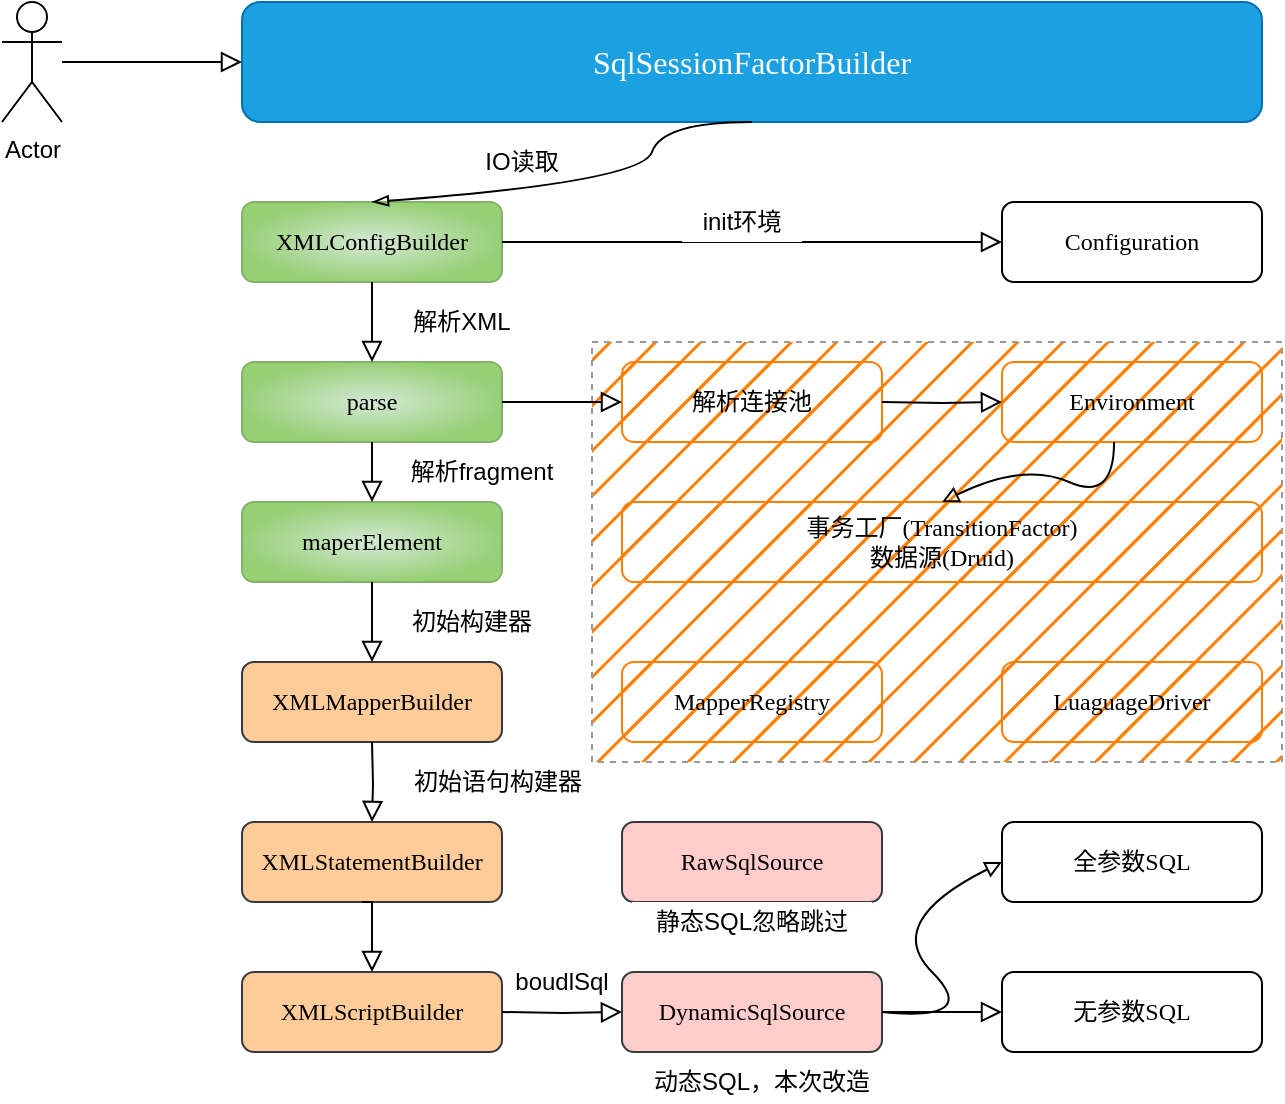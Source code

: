 <mxfile version="25.0.3">
  <diagram id="C5RBs43oDa-KdzZeNtuy" name="Page-1">
    <mxGraphModel dx="1098" dy="574" grid="1" gridSize="10" guides="1" tooltips="1" connect="1" arrows="1" fold="1" page="1" pageScale="1" pageWidth="827" pageHeight="1169" math="0" shadow="0">
      <root>
        <mxCell id="WIyWlLk6GJQsqaUBKTNV-0" />
        <mxCell id="WIyWlLk6GJQsqaUBKTNV-1" parent="WIyWlLk6GJQsqaUBKTNV-0" />
        <mxCell id="Js1fneWw51zdOUYzD7Qs-46" value="boudlSql" style="rounded=0;whiteSpace=wrap;html=1;strokeColor=none;" vertex="1" parent="WIyWlLk6GJQsqaUBKTNV-1">
          <mxGeometry x="290" y="1020" width="80" height="20" as="geometry" />
        </mxCell>
        <mxCell id="Js1fneWw51zdOUYzD7Qs-23" value="" style="rounded=0;whiteSpace=wrap;html=1;dashed=1;strokeColor=#999999;fillStyle=hatch;fillColor=#FF8000;" vertex="1" parent="WIyWlLk6GJQsqaUBKTNV-1">
          <mxGeometry x="345" y="710" width="345" height="210" as="geometry" />
        </mxCell>
        <mxCell id="Js1fneWw51zdOUYzD7Qs-0" value="Actor" style="shape=umlActor;verticalLabelPosition=bottom;verticalAlign=top;html=1;outlineConnect=0;" vertex="1" parent="WIyWlLk6GJQsqaUBKTNV-1">
          <mxGeometry x="50" y="540" width="30" height="60" as="geometry" />
        </mxCell>
        <mxCell id="Js1fneWw51zdOUYzD7Qs-3" value="&lt;font style=&quot;font-size: 16px;&quot; face=&quot;Comic Sans MS&quot;&gt;SqlSessionFactorBuilder&lt;/font&gt;" style="rounded=1;whiteSpace=wrap;html=1;fontSize=12;glass=0;strokeWidth=1;shadow=0;fillColor=#1ba1e2;fontColor=#ffffff;strokeColor=#006EAF;" vertex="1" parent="WIyWlLk6GJQsqaUBKTNV-1">
          <mxGeometry x="170" y="540" width="510" height="60" as="geometry" />
        </mxCell>
        <mxCell id="Js1fneWw51zdOUYzD7Qs-4" value="" style="rounded=0;html=1;jettySize=auto;orthogonalLoop=1;fontSize=11;endArrow=block;endFill=0;endSize=8;strokeWidth=1;shadow=0;labelBackgroundColor=none;edgeStyle=orthogonalEdgeStyle;entryX=0;entryY=0.5;entryDx=0;entryDy=0;" edge="1" parent="WIyWlLk6GJQsqaUBKTNV-1" source="Js1fneWw51zdOUYzD7Qs-0" target="Js1fneWw51zdOUYzD7Qs-3">
          <mxGeometry x="0.333" y="20" relative="1" as="geometry">
            <mxPoint as="offset" />
            <mxPoint x="230" y="380" as="sourcePoint" />
            <mxPoint x="230" y="440" as="targetPoint" />
          </mxGeometry>
        </mxCell>
        <mxCell id="Js1fneWw51zdOUYzD7Qs-5" value="&lt;font face=&quot;Comic Sans MS&quot;&gt;XMLConfigBuilder&lt;/font&gt;" style="rounded=1;whiteSpace=wrap;html=1;fontSize=12;glass=0;strokeWidth=1;shadow=0;gradientDirection=radial;fillStyle=hatch;fillColor=#d5e8d4;strokeColor=#82b366;gradientColor=#97d077;" vertex="1" parent="WIyWlLk6GJQsqaUBKTNV-1">
          <mxGeometry x="170" y="640" width="130" height="40" as="geometry" />
        </mxCell>
        <mxCell id="Js1fneWw51zdOUYzD7Qs-6" value="" style="curved=1;endArrow=blockThin;html=1;rounded=0;exitX=0.5;exitY=1;exitDx=0;exitDy=0;entryX=0.5;entryY=0;entryDx=0;entryDy=0;endFill=0;" edge="1" parent="WIyWlLk6GJQsqaUBKTNV-1" source="Js1fneWw51zdOUYzD7Qs-3" target="Js1fneWw51zdOUYzD7Qs-5">
          <mxGeometry width="50" height="50" relative="1" as="geometry">
            <mxPoint x="390" y="720" as="sourcePoint" />
            <mxPoint x="440" y="670" as="targetPoint" />
            <Array as="points">
              <mxPoint x="380" y="600" />
              <mxPoint x="370" y="630" />
            </Array>
          </mxGeometry>
        </mxCell>
        <mxCell id="Js1fneWw51zdOUYzD7Qs-7" value="IO读取" style="rounded=0;whiteSpace=wrap;html=1;strokeColor=none;" vertex="1" parent="WIyWlLk6GJQsqaUBKTNV-1">
          <mxGeometry x="290" y="610" width="40" height="20" as="geometry" />
        </mxCell>
        <mxCell id="Js1fneWw51zdOUYzD7Qs-10" value="&lt;font face=&quot;Comic Sans MS&quot;&gt;Configuration&lt;/font&gt;" style="rounded=1;whiteSpace=wrap;html=1;fontSize=12;glass=0;strokeWidth=1;shadow=0;gradientDirection=radial;fillStyle=hatch;fillColor=none;strokeColor=#000000;" vertex="1" parent="WIyWlLk6GJQsqaUBKTNV-1">
          <mxGeometry x="550" y="640" width="130" height="40" as="geometry" />
        </mxCell>
        <mxCell id="Js1fneWw51zdOUYzD7Qs-12" value="" style="rounded=0;html=1;jettySize=auto;orthogonalLoop=1;fontSize=11;endArrow=block;endFill=0;endSize=8;strokeWidth=1;shadow=0;labelBackgroundColor=none;edgeStyle=orthogonalEdgeStyle;entryX=0;entryY=0.5;entryDx=0;entryDy=0;exitX=1;exitY=0.5;exitDx=0;exitDy=0;" edge="1" parent="WIyWlLk6GJQsqaUBKTNV-1" source="Js1fneWw51zdOUYzD7Qs-5" target="Js1fneWw51zdOUYzD7Qs-10">
          <mxGeometry x="0.333" y="20" relative="1" as="geometry">
            <mxPoint as="offset" />
            <mxPoint x="90" y="580" as="sourcePoint" />
            <mxPoint x="180" y="580" as="targetPoint" />
          </mxGeometry>
        </mxCell>
        <mxCell id="Js1fneWw51zdOUYzD7Qs-13" value="init环境" style="rounded=0;whiteSpace=wrap;html=1;strokeColor=none;" vertex="1" parent="WIyWlLk6GJQsqaUBKTNV-1">
          <mxGeometry x="390" y="640" width="60" height="20" as="geometry" />
        </mxCell>
        <mxCell id="Js1fneWw51zdOUYzD7Qs-14" value="&lt;font face=&quot;Comic Sans MS&quot;&gt;parse&lt;/font&gt;" style="rounded=1;whiteSpace=wrap;html=1;fontSize=12;glass=0;strokeWidth=1;shadow=0;gradientDirection=radial;fillStyle=hatch;fillColor=#d5e8d4;strokeColor=#82b366;gradientColor=#97d077;" vertex="1" parent="WIyWlLk6GJQsqaUBKTNV-1">
          <mxGeometry x="170" y="720" width="130" height="40" as="geometry" />
        </mxCell>
        <mxCell id="Js1fneWw51zdOUYzD7Qs-15" value="" style="rounded=0;html=1;jettySize=auto;orthogonalLoop=1;fontSize=11;endArrow=block;endFill=0;endSize=8;strokeWidth=1;shadow=0;labelBackgroundColor=none;edgeStyle=orthogonalEdgeStyle;entryX=0.5;entryY=0;entryDx=0;entryDy=0;exitX=0.5;exitY=1;exitDx=0;exitDy=0;" edge="1" parent="WIyWlLk6GJQsqaUBKTNV-1" source="Js1fneWw51zdOUYzD7Qs-5" target="Js1fneWw51zdOUYzD7Qs-14">
          <mxGeometry x="0.333" y="20" relative="1" as="geometry">
            <mxPoint as="offset" />
            <mxPoint x="90" y="580" as="sourcePoint" />
            <mxPoint x="180" y="580" as="targetPoint" />
          </mxGeometry>
        </mxCell>
        <mxCell id="Js1fneWw51zdOUYzD7Qs-16" value="&lt;font face=&quot;Comic Sans MS&quot;&gt;解析连接池&lt;/font&gt;" style="rounded=1;whiteSpace=wrap;html=1;fontSize=12;glass=0;strokeWidth=1;shadow=0;gradientDirection=radial;fillStyle=hatch;fillColor=#FF8000;strokeColor=#FF8000;gradientColor=none;" vertex="1" parent="WIyWlLk6GJQsqaUBKTNV-1">
          <mxGeometry x="360" y="720" width="130" height="40" as="geometry" />
        </mxCell>
        <mxCell id="Js1fneWw51zdOUYzD7Qs-17" value="&lt;font face=&quot;Comic Sans MS&quot;&gt;Environment&lt;/font&gt;" style="rounded=1;whiteSpace=wrap;html=1;fontSize=12;glass=0;strokeWidth=1;shadow=0;gradientDirection=radial;fillStyle=hatch;fillColor=#FF8000;strokeColor=#FF8000;gradientColor=none;" vertex="1" parent="WIyWlLk6GJQsqaUBKTNV-1">
          <mxGeometry x="550" y="720" width="130" height="40" as="geometry" />
        </mxCell>
        <mxCell id="Js1fneWw51zdOUYzD7Qs-18" value="&lt;font face=&quot;Comic Sans MS&quot;&gt;事务工厂(TransitionFactor)&lt;br&gt;数据源(Druid)&lt;/font&gt;" style="rounded=1;whiteSpace=wrap;html=1;fontSize=12;glass=0;strokeWidth=1;shadow=0;gradientDirection=radial;fillStyle=hatch;fillColor=#FF8000;strokeColor=#FF8000;gradientColor=none;" vertex="1" parent="WIyWlLk6GJQsqaUBKTNV-1">
          <mxGeometry x="360" y="790" width="320" height="40" as="geometry" />
        </mxCell>
        <mxCell id="Js1fneWw51zdOUYzD7Qs-19" value="" style="rounded=0;html=1;jettySize=auto;orthogonalLoop=1;fontSize=11;endArrow=block;endFill=0;endSize=8;strokeWidth=1;shadow=0;labelBackgroundColor=none;edgeStyle=orthogonalEdgeStyle;entryX=0;entryY=0.5;entryDx=0;entryDy=0;exitX=1;exitY=0.5;exitDx=0;exitDy=0;" edge="1" parent="WIyWlLk6GJQsqaUBKTNV-1" source="Js1fneWw51zdOUYzD7Qs-14" target="Js1fneWw51zdOUYzD7Qs-16">
          <mxGeometry x="0.333" y="20" relative="1" as="geometry">
            <mxPoint as="offset" />
            <mxPoint x="245" y="690" as="sourcePoint" />
            <mxPoint x="245" y="730" as="targetPoint" />
          </mxGeometry>
        </mxCell>
        <mxCell id="Js1fneWw51zdOUYzD7Qs-20" value="" style="rounded=0;html=1;jettySize=auto;orthogonalLoop=1;fontSize=11;endArrow=block;endFill=0;endSize=8;strokeWidth=1;shadow=0;labelBackgroundColor=none;edgeStyle=orthogonalEdgeStyle;entryX=0;entryY=0.5;entryDx=0;entryDy=0;" edge="1" parent="WIyWlLk6GJQsqaUBKTNV-1" target="Js1fneWw51zdOUYzD7Qs-17">
          <mxGeometry x="0.333" y="20" relative="1" as="geometry">
            <mxPoint as="offset" />
            <mxPoint x="490" y="740" as="sourcePoint" />
            <mxPoint x="370" y="750" as="targetPoint" />
          </mxGeometry>
        </mxCell>
        <mxCell id="Js1fneWw51zdOUYzD7Qs-22" value="" style="curved=1;endArrow=block;html=1;rounded=0;exitX=0.5;exitY=1;exitDx=0;exitDy=0;entryX=0.528;entryY=0;entryDx=0;entryDy=0;entryPerimeter=0;endFill=0;" edge="1" parent="WIyWlLk6GJQsqaUBKTNV-1">
          <mxGeometry width="50" height="50" relative="1" as="geometry">
            <mxPoint x="606.04" y="760" as="sourcePoint" />
            <mxPoint x="520" y="790" as="targetPoint" />
            <Array as="points">
              <mxPoint x="606" y="790" />
              <mxPoint x="561.04" y="770" />
            </Array>
          </mxGeometry>
        </mxCell>
        <mxCell id="Js1fneWw51zdOUYzD7Qs-24" value="&lt;font face=&quot;Comic Sans MS&quot;&gt;maperElement&lt;/font&gt;" style="rounded=1;whiteSpace=wrap;html=1;fontSize=12;glass=0;strokeWidth=1;shadow=0;gradientDirection=radial;fillStyle=hatch;fillColor=#d5e8d4;strokeColor=#82b366;gradientColor=#97d077;" vertex="1" parent="WIyWlLk6GJQsqaUBKTNV-1">
          <mxGeometry x="170" y="790" width="130" height="40" as="geometry" />
        </mxCell>
        <mxCell id="Js1fneWw51zdOUYzD7Qs-25" value="" style="rounded=0;html=1;jettySize=auto;orthogonalLoop=1;fontSize=11;endArrow=block;endFill=0;endSize=8;strokeWidth=1;shadow=0;labelBackgroundColor=none;edgeStyle=orthogonalEdgeStyle;entryX=0.5;entryY=0;entryDx=0;entryDy=0;exitX=0.5;exitY=1;exitDx=0;exitDy=0;" edge="1" parent="WIyWlLk6GJQsqaUBKTNV-1" source="Js1fneWw51zdOUYzD7Qs-14" target="Js1fneWw51zdOUYzD7Qs-24">
          <mxGeometry x="0.333" y="20" relative="1" as="geometry">
            <mxPoint as="offset" />
            <mxPoint x="245" y="690" as="sourcePoint" />
            <mxPoint x="245" y="730" as="targetPoint" />
          </mxGeometry>
        </mxCell>
        <mxCell id="Js1fneWw51zdOUYzD7Qs-26" value="解析XML" style="rounded=0;whiteSpace=wrap;html=1;strokeColor=none;" vertex="1" parent="WIyWlLk6GJQsqaUBKTNV-1">
          <mxGeometry x="240" y="690" width="80" height="20" as="geometry" />
        </mxCell>
        <mxCell id="Js1fneWw51zdOUYzD7Qs-27" value="解析fragment" style="rounded=0;whiteSpace=wrap;html=1;strokeColor=none;" vertex="1" parent="WIyWlLk6GJQsqaUBKTNV-1">
          <mxGeometry x="250" y="765" width="80" height="20" as="geometry" />
        </mxCell>
        <mxCell id="Js1fneWw51zdOUYzD7Qs-28" value="&lt;font face=&quot;Comic Sans MS&quot;&gt;XMLMapperBuilder&lt;/font&gt;" style="rounded=1;whiteSpace=wrap;html=1;fontSize=12;glass=0;strokeWidth=1;shadow=0;gradientDirection=radial;fillStyle=auto;fillColor=#ffcc99;strokeColor=#36393d;" vertex="1" parent="WIyWlLk6GJQsqaUBKTNV-1">
          <mxGeometry x="170" y="870" width="130" height="40" as="geometry" />
        </mxCell>
        <mxCell id="Js1fneWw51zdOUYzD7Qs-29" value="" style="rounded=0;html=1;jettySize=auto;orthogonalLoop=1;fontSize=11;endArrow=block;endFill=0;endSize=8;strokeWidth=1;shadow=0;labelBackgroundColor=none;edgeStyle=orthogonalEdgeStyle;exitX=0.5;exitY=1;exitDx=0;exitDy=0;" edge="1" parent="WIyWlLk6GJQsqaUBKTNV-1" source="Js1fneWw51zdOUYzD7Qs-24" target="Js1fneWw51zdOUYzD7Qs-28">
          <mxGeometry x="0.333" y="20" relative="1" as="geometry">
            <mxPoint as="offset" />
            <mxPoint x="245" y="770" as="sourcePoint" />
            <mxPoint x="245" y="800" as="targetPoint" />
          </mxGeometry>
        </mxCell>
        <mxCell id="Js1fneWw51zdOUYzD7Qs-30" value="&lt;font face=&quot;Comic Sans MS&quot;&gt;XMLStatementBuilder&lt;/font&gt;" style="rounded=1;whiteSpace=wrap;html=1;fontSize=12;glass=0;strokeWidth=1;shadow=0;gradientDirection=radial;fillStyle=auto;fillColor=#ffcc99;strokeColor=#36393d;" vertex="1" parent="WIyWlLk6GJQsqaUBKTNV-1">
          <mxGeometry x="170" y="950" width="130" height="40" as="geometry" />
        </mxCell>
        <mxCell id="Js1fneWw51zdOUYzD7Qs-31" value="" style="rounded=0;html=1;jettySize=auto;orthogonalLoop=1;fontSize=11;endArrow=block;endFill=0;endSize=8;strokeWidth=1;shadow=0;labelBackgroundColor=none;edgeStyle=orthogonalEdgeStyle;" edge="1" parent="WIyWlLk6GJQsqaUBKTNV-1" target="Js1fneWw51zdOUYzD7Qs-30">
          <mxGeometry x="0.333" y="20" relative="1" as="geometry">
            <mxPoint as="offset" />
            <mxPoint x="235" y="910" as="sourcePoint" />
            <mxPoint x="245" y="880" as="targetPoint" />
          </mxGeometry>
        </mxCell>
        <mxCell id="Js1fneWw51zdOUYzD7Qs-32" value="&lt;font face=&quot;Comic Sans MS&quot;&gt;MapperRegistry&lt;/font&gt;" style="rounded=1;whiteSpace=wrap;html=1;fontSize=12;glass=0;strokeWidth=1;shadow=0;gradientDirection=radial;fillStyle=hatch;fillColor=#FF8000;strokeColor=#FF8000;gradientColor=none;" vertex="1" parent="WIyWlLk6GJQsqaUBKTNV-1">
          <mxGeometry x="360" y="870" width="130" height="40" as="geometry" />
        </mxCell>
        <mxCell id="Js1fneWw51zdOUYzD7Qs-33" value="&lt;font face=&quot;Comic Sans MS&quot;&gt;LuaguageDriver&lt;/font&gt;" style="rounded=1;whiteSpace=wrap;html=1;fontSize=12;glass=0;strokeWidth=1;shadow=0;gradientDirection=radial;fillStyle=hatch;fillColor=#FF8000;strokeColor=#FF8000;gradientColor=none;" vertex="1" parent="WIyWlLk6GJQsqaUBKTNV-1">
          <mxGeometry x="550" y="870" width="130" height="40" as="geometry" />
        </mxCell>
        <mxCell id="Js1fneWw51zdOUYzD7Qs-34" value="初始构建器" style="rounded=0;whiteSpace=wrap;html=1;strokeColor=none;" vertex="1" parent="WIyWlLk6GJQsqaUBKTNV-1">
          <mxGeometry x="245" y="840" width="80" height="20" as="geometry" />
        </mxCell>
        <mxCell id="Js1fneWw51zdOUYzD7Qs-35" value="初始语句构建器" style="rounded=0;whiteSpace=wrap;html=1;strokeColor=none;" vertex="1" parent="WIyWlLk6GJQsqaUBKTNV-1">
          <mxGeometry x="253" y="920" width="90" height="20" as="geometry" />
        </mxCell>
        <mxCell id="Js1fneWw51zdOUYzD7Qs-41" value="&lt;font face=&quot;Comic Sans MS&quot;&gt;XMLScriptBuilder&lt;/font&gt;" style="rounded=1;whiteSpace=wrap;html=1;fontSize=12;glass=0;strokeWidth=1;shadow=0;gradientDirection=radial;fillStyle=auto;fillColor=#ffcc99;strokeColor=#36393d;" vertex="1" parent="WIyWlLk6GJQsqaUBKTNV-1">
          <mxGeometry x="170" y="1025" width="130" height="40" as="geometry" />
        </mxCell>
        <mxCell id="Js1fneWw51zdOUYzD7Qs-43" value="" style="rounded=0;html=1;jettySize=auto;orthogonalLoop=1;fontSize=11;endArrow=block;endFill=0;endSize=8;strokeWidth=1;shadow=0;labelBackgroundColor=none;edgeStyle=orthogonalEdgeStyle;entryX=0.5;entryY=0;entryDx=0;entryDy=0;exitX=0.462;exitY=1;exitDx=0;exitDy=0;exitPerimeter=0;" edge="1" parent="WIyWlLk6GJQsqaUBKTNV-1" source="Js1fneWw51zdOUYzD7Qs-30" target="Js1fneWw51zdOUYzD7Qs-41">
          <mxGeometry x="0.333" y="20" relative="1" as="geometry">
            <mxPoint as="offset" />
            <mxPoint x="245" y="920" as="sourcePoint" />
            <mxPoint x="245" y="960" as="targetPoint" />
          </mxGeometry>
        </mxCell>
        <mxCell id="Js1fneWw51zdOUYzD7Qs-44" value="&lt;font face=&quot;Comic Sans MS&quot;&gt;DynamicSqlSource&lt;/font&gt;" style="rounded=1;whiteSpace=wrap;html=1;fontSize=12;glass=0;strokeWidth=1;shadow=0;gradientDirection=radial;fillStyle=auto;fillColor=#ffcccc;strokeColor=#36393d;" vertex="1" parent="WIyWlLk6GJQsqaUBKTNV-1">
          <mxGeometry x="360" y="1025" width="130" height="40" as="geometry" />
        </mxCell>
        <mxCell id="Js1fneWw51zdOUYzD7Qs-45" value="" style="rounded=0;html=1;jettySize=auto;orthogonalLoop=1;fontSize=11;endArrow=block;endFill=0;endSize=8;strokeWidth=1;shadow=0;labelBackgroundColor=none;edgeStyle=orthogonalEdgeStyle;entryX=0;entryY=0.5;entryDx=0;entryDy=0;" edge="1" parent="WIyWlLk6GJQsqaUBKTNV-1" target="Js1fneWw51zdOUYzD7Qs-44">
          <mxGeometry x="0.333" y="20" relative="1" as="geometry">
            <mxPoint as="offset" />
            <mxPoint x="300" y="1045" as="sourcePoint" />
            <mxPoint x="245" y="1035" as="targetPoint" />
          </mxGeometry>
        </mxCell>
        <mxCell id="Js1fneWw51zdOUYzD7Qs-47" value="&lt;font face=&quot;Comic Sans MS&quot;&gt;RawSqlSource&lt;/font&gt;" style="rounded=1;whiteSpace=wrap;html=1;fontSize=12;glass=0;strokeWidth=1;shadow=0;gradientDirection=radial;fillStyle=auto;fillColor=#ffcccc;strokeColor=#36393d;" vertex="1" parent="WIyWlLk6GJQsqaUBKTNV-1">
          <mxGeometry x="360" y="950" width="130" height="40" as="geometry" />
        </mxCell>
        <mxCell id="Js1fneWw51zdOUYzD7Qs-49" value="动态SQL，本次改造" style="rounded=0;whiteSpace=wrap;html=1;strokeColor=none;" vertex="1" parent="WIyWlLk6GJQsqaUBKTNV-1">
          <mxGeometry x="370" y="1070" width="120" height="20" as="geometry" />
        </mxCell>
        <mxCell id="Js1fneWw51zdOUYzD7Qs-50" value="静态SQL忽略跳过" style="rounded=0;whiteSpace=wrap;html=1;strokeColor=none;" vertex="1" parent="WIyWlLk6GJQsqaUBKTNV-1">
          <mxGeometry x="365" y="990" width="120" height="20" as="geometry" />
        </mxCell>
        <mxCell id="Js1fneWw51zdOUYzD7Qs-51" value="&lt;font face=&quot;Comic Sans MS&quot;&gt;全参数SQL&lt;/font&gt;" style="rounded=1;whiteSpace=wrap;html=1;fontSize=12;glass=0;strokeWidth=1;shadow=0;gradientDirection=radial;fillStyle=auto;" vertex="1" parent="WIyWlLk6GJQsqaUBKTNV-1">
          <mxGeometry x="550" y="950" width="130" height="40" as="geometry" />
        </mxCell>
        <mxCell id="Js1fneWw51zdOUYzD7Qs-52" value="&lt;font face=&quot;Comic Sans MS&quot;&gt;无参数SQL&lt;/font&gt;" style="rounded=1;whiteSpace=wrap;html=1;fontSize=12;glass=0;strokeWidth=1;shadow=0;gradientDirection=radial;fillStyle=auto;" vertex="1" parent="WIyWlLk6GJQsqaUBKTNV-1">
          <mxGeometry x="550" y="1025" width="130" height="40" as="geometry" />
        </mxCell>
        <mxCell id="Js1fneWw51zdOUYzD7Qs-54" value="" style="rounded=0;html=1;jettySize=auto;orthogonalLoop=1;fontSize=11;endArrow=block;endFill=0;endSize=8;strokeWidth=1;shadow=0;labelBackgroundColor=none;edgeStyle=orthogonalEdgeStyle;entryX=0;entryY=0.5;entryDx=0;entryDy=0;exitX=1;exitY=0.5;exitDx=0;exitDy=0;" edge="1" parent="WIyWlLk6GJQsqaUBKTNV-1" source="Js1fneWw51zdOUYzD7Qs-44" target="Js1fneWw51zdOUYzD7Qs-52">
          <mxGeometry x="0.333" y="20" relative="1" as="geometry">
            <mxPoint as="offset" />
            <mxPoint x="310" y="1055" as="sourcePoint" />
            <mxPoint x="370" y="1055" as="targetPoint" />
          </mxGeometry>
        </mxCell>
        <mxCell id="Js1fneWw51zdOUYzD7Qs-56" value="" style="curved=1;endArrow=block;html=1;rounded=0;entryX=0;entryY=0.5;entryDx=0;entryDy=0;exitX=1;exitY=0.5;exitDx=0;exitDy=0;endFill=0;" edge="1" parent="WIyWlLk6GJQsqaUBKTNV-1" source="Js1fneWw51zdOUYzD7Qs-44" target="Js1fneWw51zdOUYzD7Qs-51">
          <mxGeometry width="50" height="50" relative="1" as="geometry">
            <mxPoint x="490" y="1050" as="sourcePoint" />
            <mxPoint x="540" y="1000" as="targetPoint" />
            <Array as="points">
              <mxPoint x="540" y="1050" />
              <mxPoint x="490" y="1000" />
            </Array>
          </mxGeometry>
        </mxCell>
      </root>
    </mxGraphModel>
  </diagram>
</mxfile>
